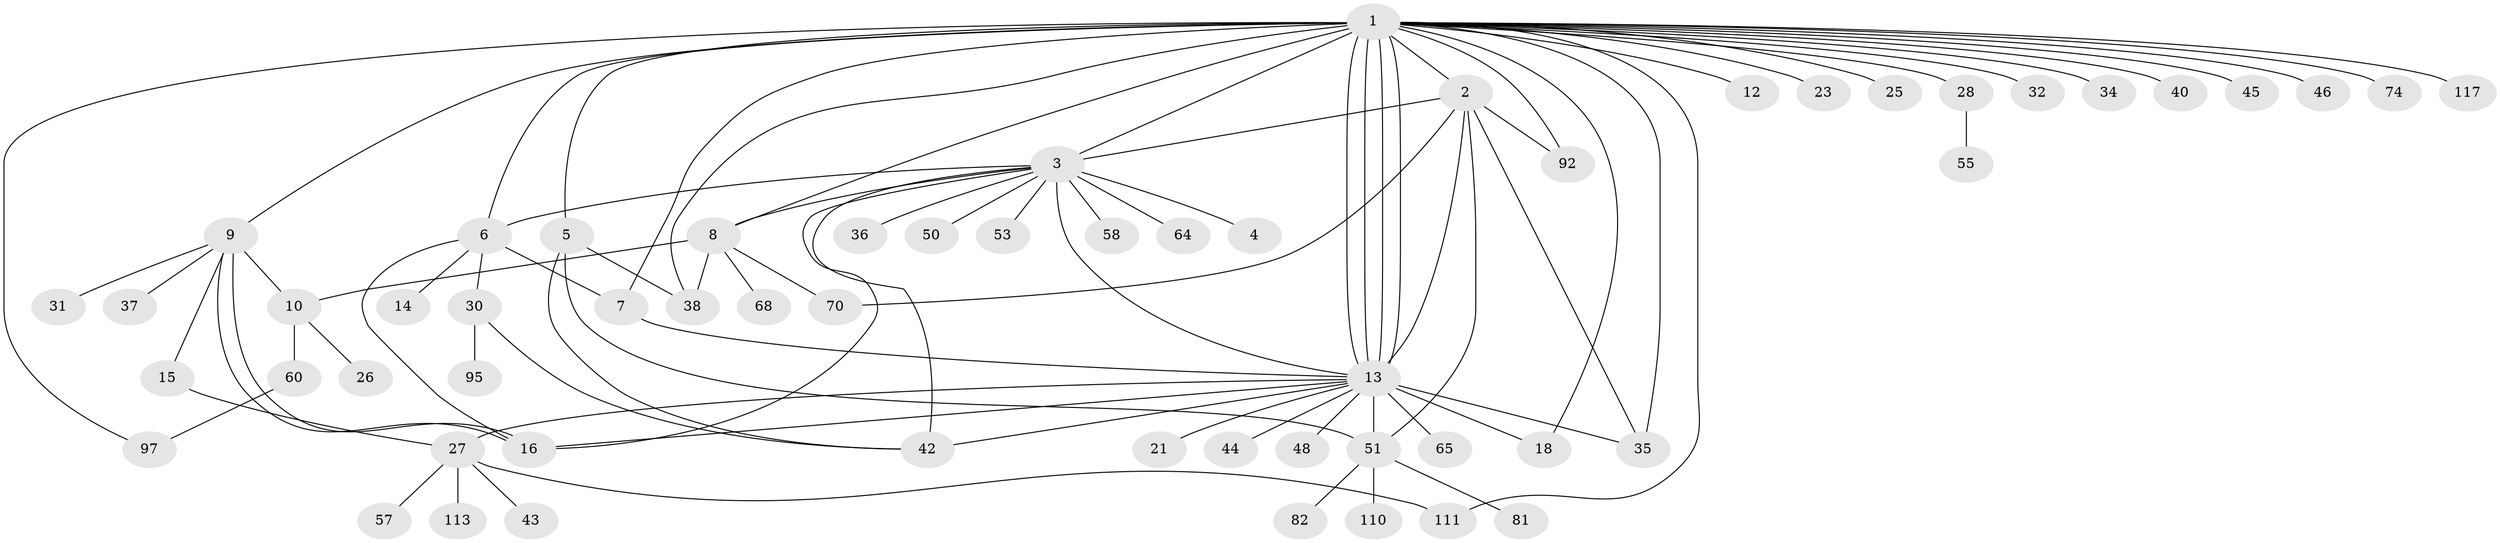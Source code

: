 // original degree distribution, {38: 0.008547008547008548, 8: 0.017094017094017096, 5: 0.03418803418803419, 1: 0.5128205128205128, 6: 0.03418803418803419, 7: 0.02564102564102564, 3: 0.10256410256410256, 13: 0.008547008547008548, 2: 0.20512820512820512, 10: 0.008547008547008548, 14: 0.008547008547008548, 20: 0.008547008547008548, 4: 0.02564102564102564}
// Generated by graph-tools (version 1.1) at 2025/14/03/09/25 04:14:27]
// undirected, 58 vertices, 87 edges
graph export_dot {
graph [start="1"]
  node [color=gray90,style=filled];
  1;
  2;
  3 [super="+24"];
  4;
  5 [super="+104+89"];
  6 [super="+107+80+11+56"];
  7 [super="+61"];
  8;
  9 [super="+22"];
  10 [super="+99"];
  12;
  13 [super="+100+96+17+63+19"];
  14;
  15;
  16 [super="+83+69+77+47+59"];
  18 [super="+88"];
  21;
  23;
  25;
  26;
  27 [super="+62"];
  28 [super="+90+66"];
  30;
  31;
  32;
  34;
  35 [super="+75+76"];
  36;
  37;
  38 [super="+41"];
  40;
  42 [super="+71+116+54"];
  43;
  44;
  45 [super="+109"];
  46;
  48;
  50;
  51 [super="+52"];
  53;
  55;
  57;
  58 [super="+79"];
  60;
  64;
  65;
  68;
  70;
  74;
  81;
  82;
  92;
  95;
  97 [super="+101"];
  110;
  111;
  113;
  117;
  1 -- 2;
  1 -- 3 [weight=4];
  1 -- 5 [weight=2];
  1 -- 6;
  1 -- 7 [weight=2];
  1 -- 8;
  1 -- 9;
  1 -- 12;
  1 -- 13 [weight=3];
  1 -- 13;
  1 -- 13;
  1 -- 13;
  1 -- 18;
  1 -- 23;
  1 -- 25;
  1 -- 28;
  1 -- 32;
  1 -- 34;
  1 -- 35 [weight=3];
  1 -- 38;
  1 -- 40;
  1 -- 45;
  1 -- 46;
  1 -- 74;
  1 -- 92;
  1 -- 97;
  1 -- 111;
  1 -- 117;
  2 -- 13;
  2 -- 51 [weight=2];
  2 -- 70;
  2 -- 92;
  2 -- 35;
  2 -- 3;
  3 -- 4;
  3 -- 16;
  3 -- 36;
  3 -- 64;
  3 -- 8 [weight=2];
  3 -- 42 [weight=2];
  3 -- 13 [weight=3];
  3 -- 50;
  3 -- 53;
  3 -- 58;
  3 -- 6;
  5 -- 51;
  5 -- 42;
  5 -- 38;
  6 -- 14;
  6 -- 30;
  6 -- 7;
  6 -- 16;
  7 -- 13;
  8 -- 10;
  8 -- 68;
  8 -- 70;
  8 -- 38;
  9 -- 15;
  9 -- 16;
  9 -- 16;
  9 -- 37;
  9 -- 10;
  9 -- 31;
  10 -- 26;
  10 -- 60;
  13 -- 21;
  13 -- 51 [weight=4];
  13 -- 44;
  13 -- 65;
  13 -- 35;
  13 -- 27;
  13 -- 42;
  13 -- 16 [weight=2];
  13 -- 48;
  13 -- 18;
  15 -- 27;
  27 -- 43;
  27 -- 57;
  27 -- 111;
  27 -- 113;
  28 -- 55;
  30 -- 95;
  30 -- 42;
  51 -- 110;
  51 -- 81;
  51 -- 82;
  60 -- 97;
}
